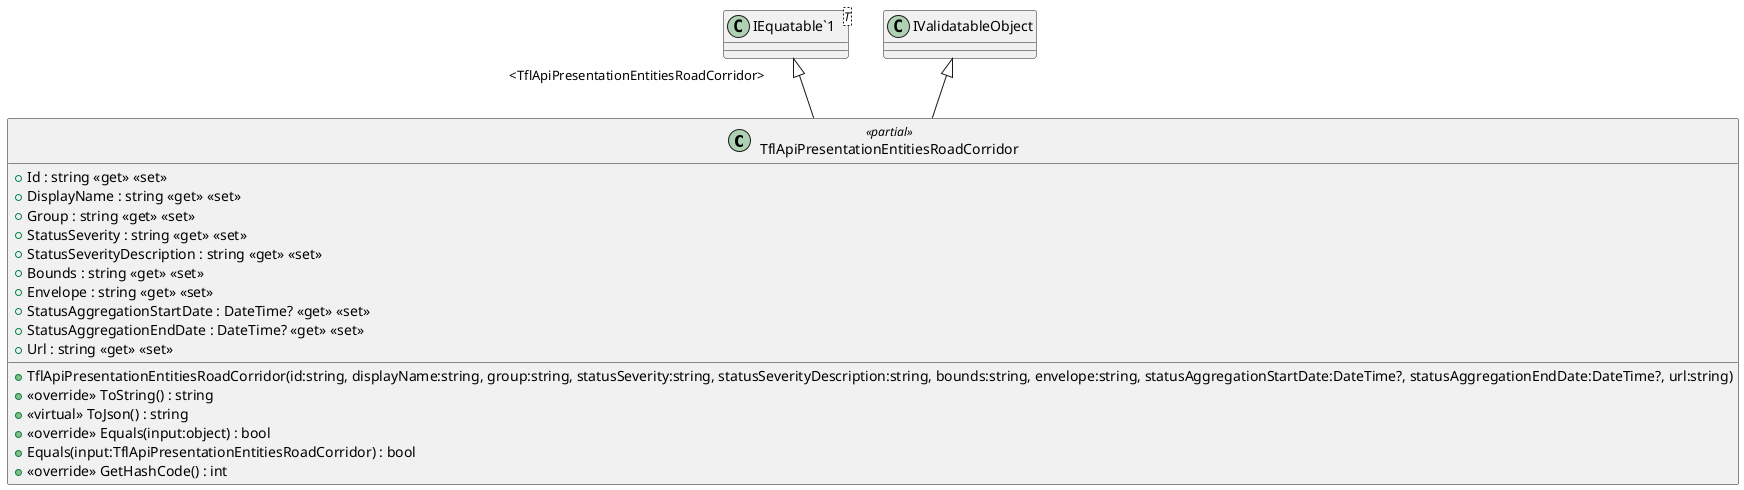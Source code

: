 @startuml
class TflApiPresentationEntitiesRoadCorridor <<partial>> {
    + TflApiPresentationEntitiesRoadCorridor(id:string, displayName:string, group:string, statusSeverity:string, statusSeverityDescription:string, bounds:string, envelope:string, statusAggregationStartDate:DateTime?, statusAggregationEndDate:DateTime?, url:string)
    + Id : string <<get>> <<set>>
    + DisplayName : string <<get>> <<set>>
    + Group : string <<get>> <<set>>
    + StatusSeverity : string <<get>> <<set>>
    + StatusSeverityDescription : string <<get>> <<set>>
    + Bounds : string <<get>> <<set>>
    + Envelope : string <<get>> <<set>>
    + StatusAggregationStartDate : DateTime? <<get>> <<set>>
    + StatusAggregationEndDate : DateTime? <<get>> <<set>>
    + Url : string <<get>> <<set>>
    + <<override>> ToString() : string
    + <<virtual>> ToJson() : string
    + <<override>> Equals(input:object) : bool
    + Equals(input:TflApiPresentationEntitiesRoadCorridor) : bool
    + <<override>> GetHashCode() : int
}
class "IEquatable`1"<T> {
}
"IEquatable`1" "<TflApiPresentationEntitiesRoadCorridor>" <|-- TflApiPresentationEntitiesRoadCorridor
IValidatableObject <|-- TflApiPresentationEntitiesRoadCorridor
@enduml
